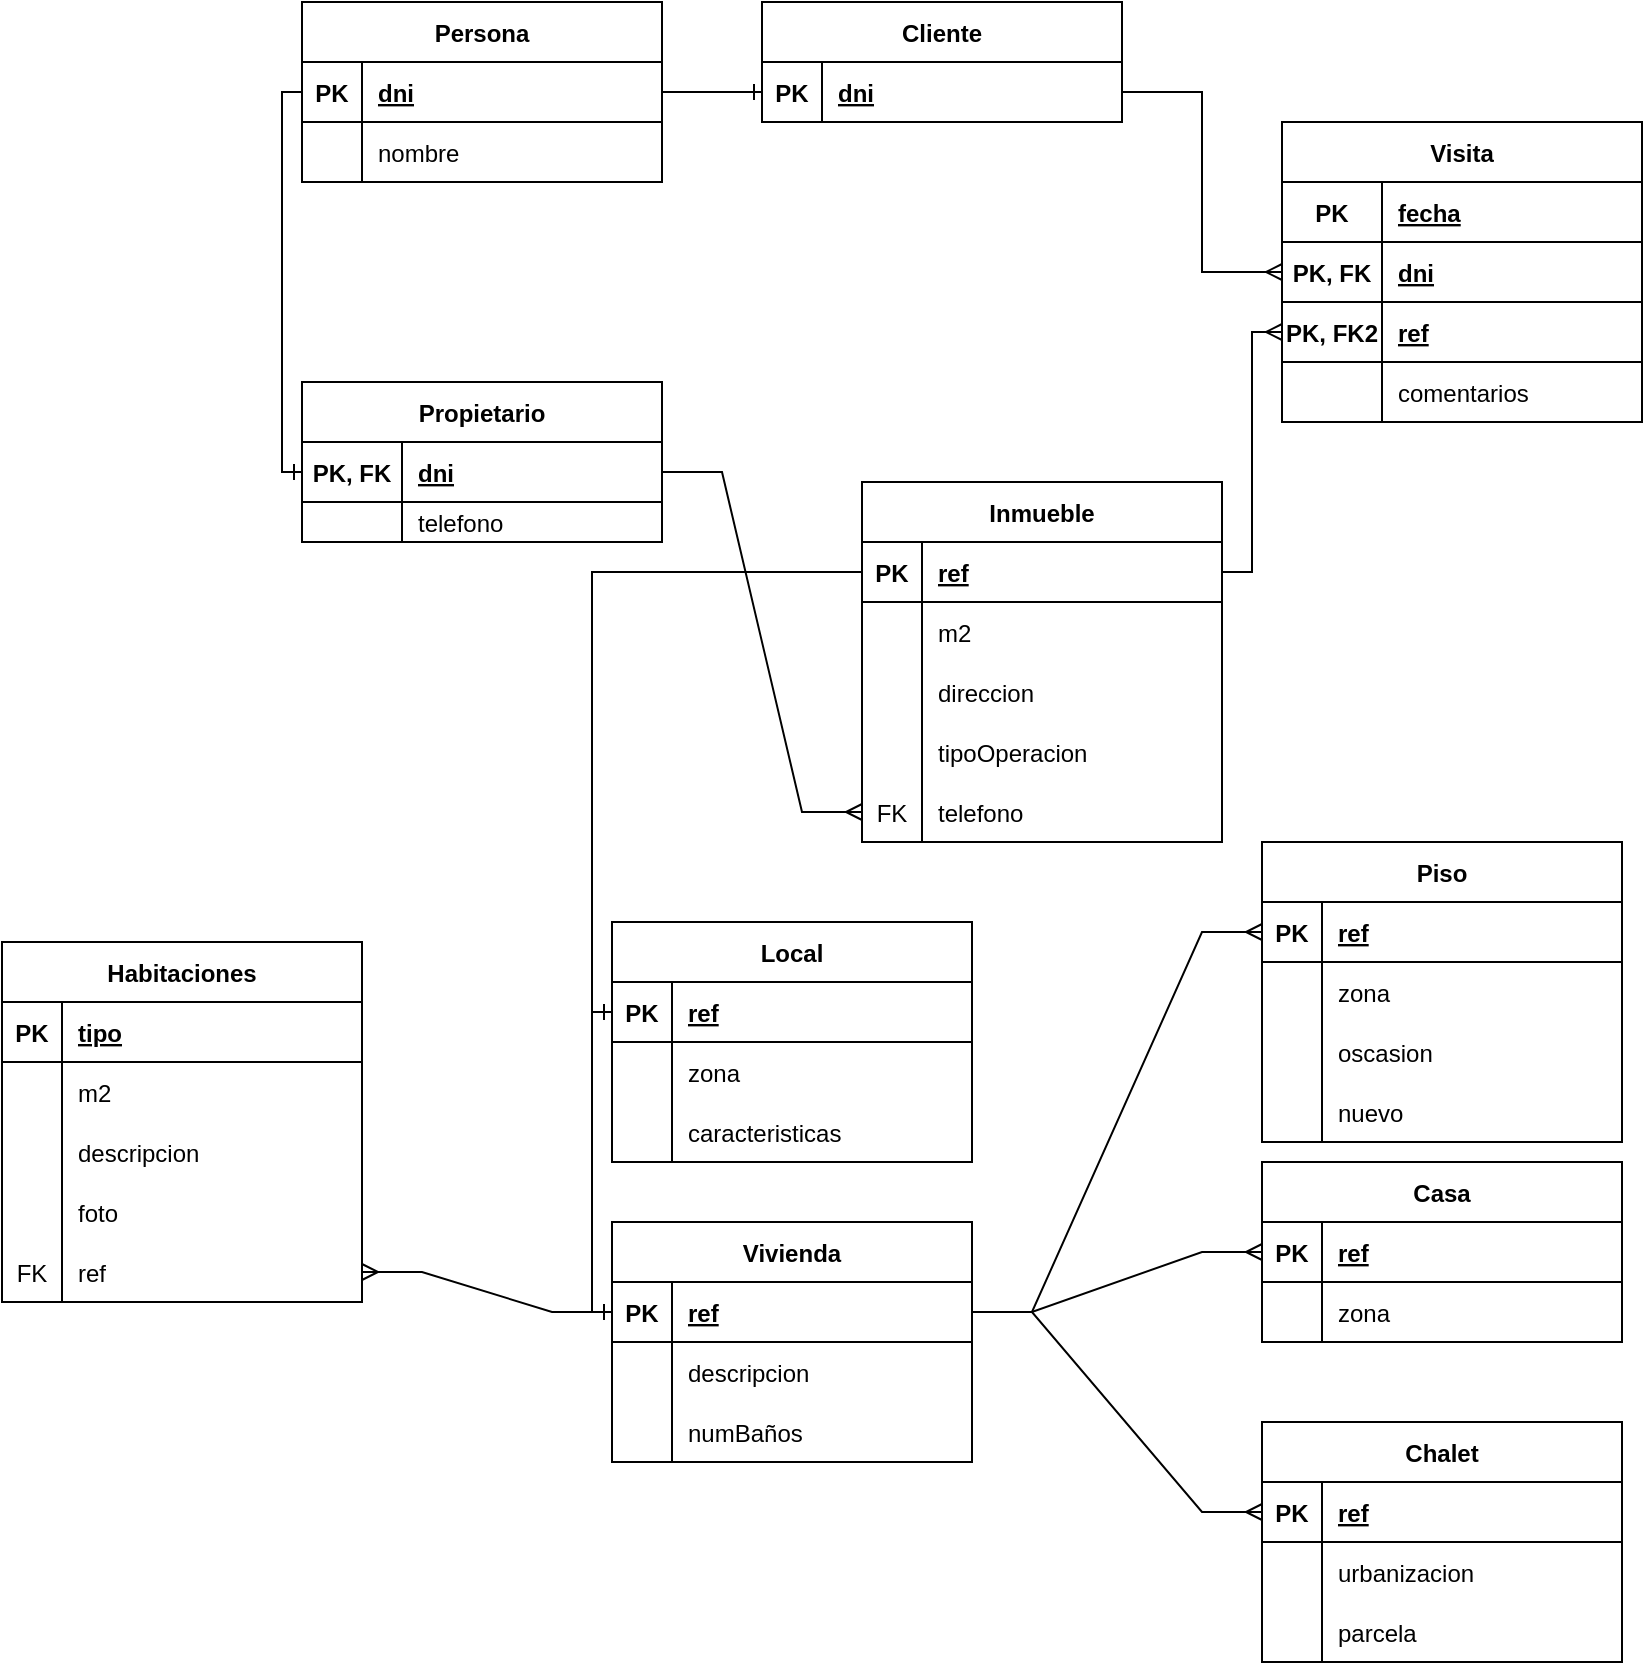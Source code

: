 <mxfile version="20.8.16" type="device"><diagram id="R2lEEEUBdFMjLlhIrx00" name="Page-1"><mxGraphModel dx="1931" dy="648" grid="1" gridSize="10" guides="1" tooltips="1" connect="1" arrows="1" fold="1" page="1" pageScale="1" pageWidth="850" pageHeight="1100" math="0" shadow="0" extFonts="Permanent Marker^https://fonts.googleapis.com/css?family=Permanent+Marker"><root><mxCell id="0"/><mxCell id="1" parent="0"/><mxCell id="ozQKEnkkZ-LTQ58s1Snx-1" value="Persona" style="shape=table;startSize=30;container=1;collapsible=1;childLayout=tableLayout;fixedRows=1;rowLines=0;fontStyle=1;align=center;resizeLast=1;" vertex="1" parent="1"><mxGeometry x="90" y="140" width="180" height="90" as="geometry"/></mxCell><mxCell id="ozQKEnkkZ-LTQ58s1Snx-2" value="" style="shape=tableRow;horizontal=0;startSize=0;swimlaneHead=0;swimlaneBody=0;fillColor=none;collapsible=0;dropTarget=0;points=[[0,0.5],[1,0.5]];portConstraint=eastwest;top=0;left=0;right=0;bottom=1;" vertex="1" parent="ozQKEnkkZ-LTQ58s1Snx-1"><mxGeometry y="30" width="180" height="30" as="geometry"/></mxCell><mxCell id="ozQKEnkkZ-LTQ58s1Snx-3" value="PK" style="shape=partialRectangle;connectable=0;fillColor=none;top=0;left=0;bottom=0;right=0;fontStyle=1;overflow=hidden;" vertex="1" parent="ozQKEnkkZ-LTQ58s1Snx-2"><mxGeometry width="30" height="30" as="geometry"><mxRectangle width="30" height="30" as="alternateBounds"/></mxGeometry></mxCell><mxCell id="ozQKEnkkZ-LTQ58s1Snx-4" value="dni" style="shape=partialRectangle;connectable=0;fillColor=none;top=0;left=0;bottom=0;right=0;align=left;spacingLeft=6;fontStyle=5;overflow=hidden;" vertex="1" parent="ozQKEnkkZ-LTQ58s1Snx-2"><mxGeometry x="30" width="150" height="30" as="geometry"><mxRectangle width="150" height="30" as="alternateBounds"/></mxGeometry></mxCell><mxCell id="ozQKEnkkZ-LTQ58s1Snx-5" value="" style="shape=tableRow;horizontal=0;startSize=0;swimlaneHead=0;swimlaneBody=0;fillColor=none;collapsible=0;dropTarget=0;points=[[0,0.5],[1,0.5]];portConstraint=eastwest;top=0;left=0;right=0;bottom=0;" vertex="1" parent="ozQKEnkkZ-LTQ58s1Snx-1"><mxGeometry y="60" width="180" height="30" as="geometry"/></mxCell><mxCell id="ozQKEnkkZ-LTQ58s1Snx-6" value="" style="shape=partialRectangle;connectable=0;fillColor=none;top=0;left=0;bottom=0;right=0;editable=1;overflow=hidden;" vertex="1" parent="ozQKEnkkZ-LTQ58s1Snx-5"><mxGeometry width="30" height="30" as="geometry"><mxRectangle width="30" height="30" as="alternateBounds"/></mxGeometry></mxCell><mxCell id="ozQKEnkkZ-LTQ58s1Snx-7" value="nombre" style="shape=partialRectangle;connectable=0;fillColor=none;top=0;left=0;bottom=0;right=0;align=left;spacingLeft=6;overflow=hidden;" vertex="1" parent="ozQKEnkkZ-LTQ58s1Snx-5"><mxGeometry x="30" width="150" height="30" as="geometry"><mxRectangle width="150" height="30" as="alternateBounds"/></mxGeometry></mxCell><mxCell id="ozQKEnkkZ-LTQ58s1Snx-14" value="Propietario" style="shape=table;startSize=30;container=1;collapsible=1;childLayout=tableLayout;fixedRows=1;rowLines=0;fontStyle=1;align=center;resizeLast=1;" vertex="1" parent="1"><mxGeometry x="90" y="330" width="180" height="80" as="geometry"/></mxCell><mxCell id="ozQKEnkkZ-LTQ58s1Snx-15" value="" style="shape=tableRow;horizontal=0;startSize=0;swimlaneHead=0;swimlaneBody=0;fillColor=none;collapsible=0;dropTarget=0;points=[[0,0.5],[1,0.5]];portConstraint=eastwest;top=0;left=0;right=0;bottom=1;" vertex="1" parent="ozQKEnkkZ-LTQ58s1Snx-14"><mxGeometry y="30" width="180" height="30" as="geometry"/></mxCell><mxCell id="ozQKEnkkZ-LTQ58s1Snx-16" value="PK, FK" style="shape=partialRectangle;connectable=0;fillColor=none;top=0;left=0;bottom=0;right=0;fontStyle=1;overflow=hidden;" vertex="1" parent="ozQKEnkkZ-LTQ58s1Snx-15"><mxGeometry width="50" height="30" as="geometry"><mxRectangle width="50" height="30" as="alternateBounds"/></mxGeometry></mxCell><mxCell id="ozQKEnkkZ-LTQ58s1Snx-17" value="dni" style="shape=partialRectangle;connectable=0;fillColor=none;top=0;left=0;bottom=0;right=0;align=left;spacingLeft=6;fontStyle=5;overflow=hidden;" vertex="1" parent="ozQKEnkkZ-LTQ58s1Snx-15"><mxGeometry x="50" width="130" height="30" as="geometry"><mxRectangle width="130" height="30" as="alternateBounds"/></mxGeometry></mxCell><mxCell id="ozQKEnkkZ-LTQ58s1Snx-18" value="" style="shape=tableRow;horizontal=0;startSize=0;swimlaneHead=0;swimlaneBody=0;fillColor=none;collapsible=0;dropTarget=0;points=[[0,0.5],[1,0.5]];portConstraint=eastwest;top=0;left=0;right=0;bottom=0;" vertex="1" parent="ozQKEnkkZ-LTQ58s1Snx-14"><mxGeometry y="60" width="180" height="20" as="geometry"/></mxCell><mxCell id="ozQKEnkkZ-LTQ58s1Snx-19" value="" style="shape=partialRectangle;connectable=0;fillColor=none;top=0;left=0;bottom=0;right=0;editable=1;overflow=hidden;" vertex="1" parent="ozQKEnkkZ-LTQ58s1Snx-18"><mxGeometry width="50" height="20" as="geometry"><mxRectangle width="50" height="20" as="alternateBounds"/></mxGeometry></mxCell><mxCell id="ozQKEnkkZ-LTQ58s1Snx-20" value="telefono" style="shape=partialRectangle;connectable=0;fillColor=none;top=0;left=0;bottom=0;right=0;align=left;spacingLeft=6;overflow=hidden;" vertex="1" parent="ozQKEnkkZ-LTQ58s1Snx-18"><mxGeometry x="50" width="130" height="20" as="geometry"><mxRectangle width="130" height="20" as="alternateBounds"/></mxGeometry></mxCell><mxCell id="ozQKEnkkZ-LTQ58s1Snx-27" value="" style="edgeStyle=orthogonalEdgeStyle;fontSize=12;html=1;endArrow=ERone;endFill=1;rounded=0;exitX=0;exitY=0.5;exitDx=0;exitDy=0;entryX=0;entryY=0.5;entryDx=0;entryDy=0;" edge="1" parent="1" source="ozQKEnkkZ-LTQ58s1Snx-2" target="ozQKEnkkZ-LTQ58s1Snx-15"><mxGeometry width="100" height="100" relative="1" as="geometry"><mxPoint x="410" y="370" as="sourcePoint"/><mxPoint x="510" y="270" as="targetPoint"/></mxGeometry></mxCell><mxCell id="ozQKEnkkZ-LTQ58s1Snx-28" value="Cliente" style="shape=table;startSize=30;container=1;collapsible=1;childLayout=tableLayout;fixedRows=1;rowLines=0;fontStyle=1;align=center;resizeLast=1;" vertex="1" parent="1"><mxGeometry x="320" y="140" width="180" height="60" as="geometry"/></mxCell><mxCell id="ozQKEnkkZ-LTQ58s1Snx-29" value="" style="shape=tableRow;horizontal=0;startSize=0;swimlaneHead=0;swimlaneBody=0;fillColor=none;collapsible=0;dropTarget=0;points=[[0,0.5],[1,0.5]];portConstraint=eastwest;top=0;left=0;right=0;bottom=1;" vertex="1" parent="ozQKEnkkZ-LTQ58s1Snx-28"><mxGeometry y="30" width="180" height="30" as="geometry"/></mxCell><mxCell id="ozQKEnkkZ-LTQ58s1Snx-30" value="PK" style="shape=partialRectangle;connectable=0;fillColor=none;top=0;left=0;bottom=0;right=0;fontStyle=1;overflow=hidden;" vertex="1" parent="ozQKEnkkZ-LTQ58s1Snx-29"><mxGeometry width="30" height="30" as="geometry"><mxRectangle width="30" height="30" as="alternateBounds"/></mxGeometry></mxCell><mxCell id="ozQKEnkkZ-LTQ58s1Snx-31" value="dni" style="shape=partialRectangle;connectable=0;fillColor=none;top=0;left=0;bottom=0;right=0;align=left;spacingLeft=6;fontStyle=5;overflow=hidden;" vertex="1" parent="ozQKEnkkZ-LTQ58s1Snx-29"><mxGeometry x="30" width="150" height="30" as="geometry"><mxRectangle width="150" height="30" as="alternateBounds"/></mxGeometry></mxCell><mxCell id="ozQKEnkkZ-LTQ58s1Snx-41" value="" style="edgeStyle=entityRelationEdgeStyle;fontSize=12;html=1;endArrow=ERone;endFill=1;rounded=0;exitX=1;exitY=0.5;exitDx=0;exitDy=0;entryX=0;entryY=0.5;entryDx=0;entryDy=0;" edge="1" parent="1" source="ozQKEnkkZ-LTQ58s1Snx-2" target="ozQKEnkkZ-LTQ58s1Snx-29"><mxGeometry width="100" height="100" relative="1" as="geometry"><mxPoint x="410" y="370" as="sourcePoint"/><mxPoint x="510" y="270" as="targetPoint"/></mxGeometry></mxCell><mxCell id="ozQKEnkkZ-LTQ58s1Snx-42" value="Visita" style="shape=table;startSize=30;container=1;collapsible=1;childLayout=tableLayout;fixedRows=1;rowLines=0;fontStyle=1;align=center;resizeLast=1;" vertex="1" parent="1"><mxGeometry x="580" y="200" width="180" height="150" as="geometry"/></mxCell><mxCell id="ozQKEnkkZ-LTQ58s1Snx-43" value="" style="shape=tableRow;horizontal=0;startSize=0;swimlaneHead=0;swimlaneBody=0;fillColor=none;collapsible=0;dropTarget=0;points=[[0,0.5],[1,0.5]];portConstraint=eastwest;top=0;left=0;right=0;bottom=1;" vertex="1" parent="ozQKEnkkZ-LTQ58s1Snx-42"><mxGeometry y="30" width="180" height="30" as="geometry"/></mxCell><mxCell id="ozQKEnkkZ-LTQ58s1Snx-44" value="PK" style="shape=partialRectangle;connectable=0;fillColor=none;top=0;left=0;bottom=0;right=0;fontStyle=1;overflow=hidden;" vertex="1" parent="ozQKEnkkZ-LTQ58s1Snx-43"><mxGeometry width="50" height="30" as="geometry"><mxRectangle width="50" height="30" as="alternateBounds"/></mxGeometry></mxCell><mxCell id="ozQKEnkkZ-LTQ58s1Snx-45" value="fecha" style="shape=partialRectangle;connectable=0;fillColor=none;top=0;left=0;bottom=0;right=0;align=left;spacingLeft=6;fontStyle=5;overflow=hidden;" vertex="1" parent="ozQKEnkkZ-LTQ58s1Snx-43"><mxGeometry x="50" width="130" height="30" as="geometry"><mxRectangle width="130" height="30" as="alternateBounds"/></mxGeometry></mxCell><mxCell id="ozQKEnkkZ-LTQ58s1Snx-74" value="" style="shape=tableRow;horizontal=0;startSize=0;swimlaneHead=0;swimlaneBody=0;fillColor=none;collapsible=0;dropTarget=0;points=[[0,0.5],[1,0.5]];portConstraint=eastwest;top=0;left=0;right=0;bottom=1;" vertex="1" parent="ozQKEnkkZ-LTQ58s1Snx-42"><mxGeometry y="60" width="180" height="30" as="geometry"/></mxCell><mxCell id="ozQKEnkkZ-LTQ58s1Snx-75" value="PK, FK" style="shape=partialRectangle;connectable=0;fillColor=none;top=0;left=0;bottom=0;right=0;fontStyle=1;overflow=hidden;" vertex="1" parent="ozQKEnkkZ-LTQ58s1Snx-74"><mxGeometry width="50" height="30" as="geometry"><mxRectangle width="50" height="30" as="alternateBounds"/></mxGeometry></mxCell><mxCell id="ozQKEnkkZ-LTQ58s1Snx-76" value="dni" style="shape=partialRectangle;connectable=0;fillColor=none;top=0;left=0;bottom=0;right=0;align=left;spacingLeft=6;fontStyle=5;overflow=hidden;" vertex="1" parent="ozQKEnkkZ-LTQ58s1Snx-74"><mxGeometry x="50" width="130" height="30" as="geometry"><mxRectangle width="130" height="30" as="alternateBounds"/></mxGeometry></mxCell><mxCell id="ozQKEnkkZ-LTQ58s1Snx-78" value="" style="shape=tableRow;horizontal=0;startSize=0;swimlaneHead=0;swimlaneBody=0;fillColor=none;collapsible=0;dropTarget=0;points=[[0,0.5],[1,0.5]];portConstraint=eastwest;top=0;left=0;right=0;bottom=1;" vertex="1" parent="ozQKEnkkZ-LTQ58s1Snx-42"><mxGeometry y="90" width="180" height="30" as="geometry"/></mxCell><mxCell id="ozQKEnkkZ-LTQ58s1Snx-79" value="PK, FK2" style="shape=partialRectangle;connectable=0;fillColor=none;top=0;left=0;bottom=0;right=0;fontStyle=1;overflow=hidden;" vertex="1" parent="ozQKEnkkZ-LTQ58s1Snx-78"><mxGeometry width="50" height="30" as="geometry"><mxRectangle width="50" height="30" as="alternateBounds"/></mxGeometry></mxCell><mxCell id="ozQKEnkkZ-LTQ58s1Snx-80" value="ref" style="shape=partialRectangle;connectable=0;fillColor=none;top=0;left=0;bottom=0;right=0;align=left;spacingLeft=6;fontStyle=5;overflow=hidden;" vertex="1" parent="ozQKEnkkZ-LTQ58s1Snx-78"><mxGeometry x="50" width="130" height="30" as="geometry"><mxRectangle width="130" height="30" as="alternateBounds"/></mxGeometry></mxCell><mxCell id="ozQKEnkkZ-LTQ58s1Snx-46" value="" style="shape=tableRow;horizontal=0;startSize=0;swimlaneHead=0;swimlaneBody=0;fillColor=none;collapsible=0;dropTarget=0;points=[[0,0.5],[1,0.5]];portConstraint=eastwest;top=0;left=0;right=0;bottom=0;" vertex="1" parent="ozQKEnkkZ-LTQ58s1Snx-42"><mxGeometry y="120" width="180" height="30" as="geometry"/></mxCell><mxCell id="ozQKEnkkZ-LTQ58s1Snx-47" value="" style="shape=partialRectangle;connectable=0;fillColor=none;top=0;left=0;bottom=0;right=0;editable=1;overflow=hidden;" vertex="1" parent="ozQKEnkkZ-LTQ58s1Snx-46"><mxGeometry width="50" height="30" as="geometry"><mxRectangle width="50" height="30" as="alternateBounds"/></mxGeometry></mxCell><mxCell id="ozQKEnkkZ-LTQ58s1Snx-48" value="comentarios" style="shape=partialRectangle;connectable=0;fillColor=none;top=0;left=0;bottom=0;right=0;align=left;spacingLeft=6;overflow=hidden;" vertex="1" parent="ozQKEnkkZ-LTQ58s1Snx-46"><mxGeometry x="50" width="130" height="30" as="geometry"><mxRectangle width="130" height="30" as="alternateBounds"/></mxGeometry></mxCell><mxCell id="ozQKEnkkZ-LTQ58s1Snx-55" value="" style="edgeStyle=orthogonalEdgeStyle;fontSize=12;html=1;endArrow=ERmany;rounded=0;exitX=1;exitY=0.5;exitDx=0;exitDy=0;entryX=0;entryY=0.5;entryDx=0;entryDy=0;" edge="1" parent="1" source="ozQKEnkkZ-LTQ58s1Snx-29" target="ozQKEnkkZ-LTQ58s1Snx-74"><mxGeometry width="100" height="100" relative="1" as="geometry"><mxPoint x="410" y="370" as="sourcePoint"/><mxPoint x="510" y="270" as="targetPoint"/></mxGeometry></mxCell><mxCell id="ozQKEnkkZ-LTQ58s1Snx-56" value="Inmueble" style="shape=table;startSize=30;container=1;collapsible=1;childLayout=tableLayout;fixedRows=1;rowLines=0;fontStyle=1;align=center;resizeLast=1;" vertex="1" parent="1"><mxGeometry x="370" y="380" width="180" height="180" as="geometry"/></mxCell><mxCell id="ozQKEnkkZ-LTQ58s1Snx-57" value="" style="shape=tableRow;horizontal=0;startSize=0;swimlaneHead=0;swimlaneBody=0;fillColor=none;collapsible=0;dropTarget=0;points=[[0,0.5],[1,0.5]];portConstraint=eastwest;top=0;left=0;right=0;bottom=1;" vertex="1" parent="ozQKEnkkZ-LTQ58s1Snx-56"><mxGeometry y="30" width="180" height="30" as="geometry"/></mxCell><mxCell id="ozQKEnkkZ-LTQ58s1Snx-58" value="PK" style="shape=partialRectangle;connectable=0;fillColor=none;top=0;left=0;bottom=0;right=0;fontStyle=1;overflow=hidden;" vertex="1" parent="ozQKEnkkZ-LTQ58s1Snx-57"><mxGeometry width="30" height="30" as="geometry"><mxRectangle width="30" height="30" as="alternateBounds"/></mxGeometry></mxCell><mxCell id="ozQKEnkkZ-LTQ58s1Snx-59" value="ref" style="shape=partialRectangle;connectable=0;fillColor=none;top=0;left=0;bottom=0;right=0;align=left;spacingLeft=6;fontStyle=5;overflow=hidden;" vertex="1" parent="ozQKEnkkZ-LTQ58s1Snx-57"><mxGeometry x="30" width="150" height="30" as="geometry"><mxRectangle width="150" height="30" as="alternateBounds"/></mxGeometry></mxCell><mxCell id="ozQKEnkkZ-LTQ58s1Snx-60" value="" style="shape=tableRow;horizontal=0;startSize=0;swimlaneHead=0;swimlaneBody=0;fillColor=none;collapsible=0;dropTarget=0;points=[[0,0.5],[1,0.5]];portConstraint=eastwest;top=0;left=0;right=0;bottom=0;" vertex="1" parent="ozQKEnkkZ-LTQ58s1Snx-56"><mxGeometry y="60" width="180" height="30" as="geometry"/></mxCell><mxCell id="ozQKEnkkZ-LTQ58s1Snx-61" value="" style="shape=partialRectangle;connectable=0;fillColor=none;top=0;left=0;bottom=0;right=0;editable=1;overflow=hidden;" vertex="1" parent="ozQKEnkkZ-LTQ58s1Snx-60"><mxGeometry width="30" height="30" as="geometry"><mxRectangle width="30" height="30" as="alternateBounds"/></mxGeometry></mxCell><mxCell id="ozQKEnkkZ-LTQ58s1Snx-62" value="m2" style="shape=partialRectangle;connectable=0;fillColor=none;top=0;left=0;bottom=0;right=0;align=left;spacingLeft=6;overflow=hidden;" vertex="1" parent="ozQKEnkkZ-LTQ58s1Snx-60"><mxGeometry x="30" width="150" height="30" as="geometry"><mxRectangle width="150" height="30" as="alternateBounds"/></mxGeometry></mxCell><mxCell id="ozQKEnkkZ-LTQ58s1Snx-63" value="" style="shape=tableRow;horizontal=0;startSize=0;swimlaneHead=0;swimlaneBody=0;fillColor=none;collapsible=0;dropTarget=0;points=[[0,0.5],[1,0.5]];portConstraint=eastwest;top=0;left=0;right=0;bottom=0;" vertex="1" parent="ozQKEnkkZ-LTQ58s1Snx-56"><mxGeometry y="90" width="180" height="30" as="geometry"/></mxCell><mxCell id="ozQKEnkkZ-LTQ58s1Snx-64" value="" style="shape=partialRectangle;connectable=0;fillColor=none;top=0;left=0;bottom=0;right=0;editable=1;overflow=hidden;" vertex="1" parent="ozQKEnkkZ-LTQ58s1Snx-63"><mxGeometry width="30" height="30" as="geometry"><mxRectangle width="30" height="30" as="alternateBounds"/></mxGeometry></mxCell><mxCell id="ozQKEnkkZ-LTQ58s1Snx-65" value="direccion" style="shape=partialRectangle;connectable=0;fillColor=none;top=0;left=0;bottom=0;right=0;align=left;spacingLeft=6;overflow=hidden;" vertex="1" parent="ozQKEnkkZ-LTQ58s1Snx-63"><mxGeometry x="30" width="150" height="30" as="geometry"><mxRectangle width="150" height="30" as="alternateBounds"/></mxGeometry></mxCell><mxCell id="ozQKEnkkZ-LTQ58s1Snx-66" value="" style="shape=tableRow;horizontal=0;startSize=0;swimlaneHead=0;swimlaneBody=0;fillColor=none;collapsible=0;dropTarget=0;points=[[0,0.5],[1,0.5]];portConstraint=eastwest;top=0;left=0;right=0;bottom=0;" vertex="1" parent="ozQKEnkkZ-LTQ58s1Snx-56"><mxGeometry y="120" width="180" height="30" as="geometry"/></mxCell><mxCell id="ozQKEnkkZ-LTQ58s1Snx-67" value="" style="shape=partialRectangle;connectable=0;fillColor=none;top=0;left=0;bottom=0;right=0;editable=1;overflow=hidden;" vertex="1" parent="ozQKEnkkZ-LTQ58s1Snx-66"><mxGeometry width="30" height="30" as="geometry"><mxRectangle width="30" height="30" as="alternateBounds"/></mxGeometry></mxCell><mxCell id="ozQKEnkkZ-LTQ58s1Snx-68" value="tipoOperacion" style="shape=partialRectangle;connectable=0;fillColor=none;top=0;left=0;bottom=0;right=0;align=left;spacingLeft=6;overflow=hidden;" vertex="1" parent="ozQKEnkkZ-LTQ58s1Snx-66"><mxGeometry x="30" width="150" height="30" as="geometry"><mxRectangle width="150" height="30" as="alternateBounds"/></mxGeometry></mxCell><mxCell id="ozQKEnkkZ-LTQ58s1Snx-69" value="" style="shape=tableRow;horizontal=0;startSize=0;swimlaneHead=0;swimlaneBody=0;fillColor=none;collapsible=0;dropTarget=0;points=[[0,0.5],[1,0.5]];portConstraint=eastwest;top=0;left=0;right=0;bottom=0;" vertex="1" parent="ozQKEnkkZ-LTQ58s1Snx-56"><mxGeometry y="150" width="180" height="30" as="geometry"/></mxCell><mxCell id="ozQKEnkkZ-LTQ58s1Snx-70" value="FK" style="shape=partialRectangle;connectable=0;fillColor=none;top=0;left=0;bottom=0;right=0;editable=1;overflow=hidden;" vertex="1" parent="ozQKEnkkZ-LTQ58s1Snx-69"><mxGeometry width="30" height="30" as="geometry"><mxRectangle width="30" height="30" as="alternateBounds"/></mxGeometry></mxCell><mxCell id="ozQKEnkkZ-LTQ58s1Snx-71" value="telefono" style="shape=partialRectangle;connectable=0;fillColor=none;top=0;left=0;bottom=0;right=0;align=left;spacingLeft=6;overflow=hidden;" vertex="1" parent="ozQKEnkkZ-LTQ58s1Snx-69"><mxGeometry x="30" width="150" height="30" as="geometry"><mxRectangle width="150" height="30" as="alternateBounds"/></mxGeometry></mxCell><mxCell id="ozQKEnkkZ-LTQ58s1Snx-72" value="" style="edgeStyle=entityRelationEdgeStyle;fontSize=12;html=1;endArrow=ERmany;rounded=0;exitX=1;exitY=0.5;exitDx=0;exitDy=0;entryX=0;entryY=0.5;entryDx=0;entryDy=0;" edge="1" parent="1" source="ozQKEnkkZ-LTQ58s1Snx-15" target="ozQKEnkkZ-LTQ58s1Snx-69"><mxGeometry width="100" height="100" relative="1" as="geometry"><mxPoint x="410" y="370" as="sourcePoint"/><mxPoint x="510" y="270" as="targetPoint"/></mxGeometry></mxCell><mxCell id="ozQKEnkkZ-LTQ58s1Snx-81" value="" style="edgeStyle=orthogonalEdgeStyle;fontSize=12;html=1;endArrow=ERmany;rounded=0;exitX=1;exitY=0.5;exitDx=0;exitDy=0;entryX=0;entryY=0.5;entryDx=0;entryDy=0;" edge="1" parent="1" source="ozQKEnkkZ-LTQ58s1Snx-57" target="ozQKEnkkZ-LTQ58s1Snx-78"><mxGeometry width="100" height="100" relative="1" as="geometry"><mxPoint x="410" y="370" as="sourcePoint"/><mxPoint x="510" y="270" as="targetPoint"/></mxGeometry></mxCell><mxCell id="ozQKEnkkZ-LTQ58s1Snx-82" value="Vivienda" style="shape=table;startSize=30;container=1;collapsible=1;childLayout=tableLayout;fixedRows=1;rowLines=0;fontStyle=1;align=center;resizeLast=1;" vertex="1" parent="1"><mxGeometry x="245" y="750" width="180" height="120" as="geometry"/></mxCell><mxCell id="ozQKEnkkZ-LTQ58s1Snx-83" value="" style="shape=tableRow;horizontal=0;startSize=0;swimlaneHead=0;swimlaneBody=0;fillColor=none;collapsible=0;dropTarget=0;points=[[0,0.5],[1,0.5]];portConstraint=eastwest;top=0;left=0;right=0;bottom=1;" vertex="1" parent="ozQKEnkkZ-LTQ58s1Snx-82"><mxGeometry y="30" width="180" height="30" as="geometry"/></mxCell><mxCell id="ozQKEnkkZ-LTQ58s1Snx-84" value="PK" style="shape=partialRectangle;connectable=0;fillColor=none;top=0;left=0;bottom=0;right=0;fontStyle=1;overflow=hidden;" vertex="1" parent="ozQKEnkkZ-LTQ58s1Snx-83"><mxGeometry width="30" height="30" as="geometry"><mxRectangle width="30" height="30" as="alternateBounds"/></mxGeometry></mxCell><mxCell id="ozQKEnkkZ-LTQ58s1Snx-85" value="ref" style="shape=partialRectangle;connectable=0;fillColor=none;top=0;left=0;bottom=0;right=0;align=left;spacingLeft=6;fontStyle=5;overflow=hidden;" vertex="1" parent="ozQKEnkkZ-LTQ58s1Snx-83"><mxGeometry x="30" width="150" height="30" as="geometry"><mxRectangle width="150" height="30" as="alternateBounds"/></mxGeometry></mxCell><mxCell id="ozQKEnkkZ-LTQ58s1Snx-86" value="" style="shape=tableRow;horizontal=0;startSize=0;swimlaneHead=0;swimlaneBody=0;fillColor=none;collapsible=0;dropTarget=0;points=[[0,0.5],[1,0.5]];portConstraint=eastwest;top=0;left=0;right=0;bottom=0;" vertex="1" parent="ozQKEnkkZ-LTQ58s1Snx-82"><mxGeometry y="60" width="180" height="30" as="geometry"/></mxCell><mxCell id="ozQKEnkkZ-LTQ58s1Snx-87" value="" style="shape=partialRectangle;connectable=0;fillColor=none;top=0;left=0;bottom=0;right=0;editable=1;overflow=hidden;" vertex="1" parent="ozQKEnkkZ-LTQ58s1Snx-86"><mxGeometry width="30" height="30" as="geometry"><mxRectangle width="30" height="30" as="alternateBounds"/></mxGeometry></mxCell><mxCell id="ozQKEnkkZ-LTQ58s1Snx-88" value="descripcion" style="shape=partialRectangle;connectable=0;fillColor=none;top=0;left=0;bottom=0;right=0;align=left;spacingLeft=6;overflow=hidden;" vertex="1" parent="ozQKEnkkZ-LTQ58s1Snx-86"><mxGeometry x="30" width="150" height="30" as="geometry"><mxRectangle width="150" height="30" as="alternateBounds"/></mxGeometry></mxCell><mxCell id="ozQKEnkkZ-LTQ58s1Snx-89" value="" style="shape=tableRow;horizontal=0;startSize=0;swimlaneHead=0;swimlaneBody=0;fillColor=none;collapsible=0;dropTarget=0;points=[[0,0.5],[1,0.5]];portConstraint=eastwest;top=0;left=0;right=0;bottom=0;" vertex="1" parent="ozQKEnkkZ-LTQ58s1Snx-82"><mxGeometry y="90" width="180" height="30" as="geometry"/></mxCell><mxCell id="ozQKEnkkZ-LTQ58s1Snx-90" value="" style="shape=partialRectangle;connectable=0;fillColor=none;top=0;left=0;bottom=0;right=0;editable=1;overflow=hidden;" vertex="1" parent="ozQKEnkkZ-LTQ58s1Snx-89"><mxGeometry width="30" height="30" as="geometry"><mxRectangle width="30" height="30" as="alternateBounds"/></mxGeometry></mxCell><mxCell id="ozQKEnkkZ-LTQ58s1Snx-91" value="numBaños" style="shape=partialRectangle;connectable=0;fillColor=none;top=0;left=0;bottom=0;right=0;align=left;spacingLeft=6;overflow=hidden;" vertex="1" parent="ozQKEnkkZ-LTQ58s1Snx-89"><mxGeometry x="30" width="150" height="30" as="geometry"><mxRectangle width="150" height="30" as="alternateBounds"/></mxGeometry></mxCell><mxCell id="ozQKEnkkZ-LTQ58s1Snx-95" value="Local" style="shape=table;startSize=30;container=1;collapsible=1;childLayout=tableLayout;fixedRows=1;rowLines=0;fontStyle=1;align=center;resizeLast=1;" vertex="1" parent="1"><mxGeometry x="245" y="600" width="180" height="120" as="geometry"/></mxCell><mxCell id="ozQKEnkkZ-LTQ58s1Snx-96" value="" style="shape=tableRow;horizontal=0;startSize=0;swimlaneHead=0;swimlaneBody=0;fillColor=none;collapsible=0;dropTarget=0;points=[[0,0.5],[1,0.5]];portConstraint=eastwest;top=0;left=0;right=0;bottom=1;" vertex="1" parent="ozQKEnkkZ-LTQ58s1Snx-95"><mxGeometry y="30" width="180" height="30" as="geometry"/></mxCell><mxCell id="ozQKEnkkZ-LTQ58s1Snx-97" value="PK" style="shape=partialRectangle;connectable=0;fillColor=none;top=0;left=0;bottom=0;right=0;fontStyle=1;overflow=hidden;" vertex="1" parent="ozQKEnkkZ-LTQ58s1Snx-96"><mxGeometry width="30" height="30" as="geometry"><mxRectangle width="30" height="30" as="alternateBounds"/></mxGeometry></mxCell><mxCell id="ozQKEnkkZ-LTQ58s1Snx-98" value="ref" style="shape=partialRectangle;connectable=0;fillColor=none;top=0;left=0;bottom=0;right=0;align=left;spacingLeft=6;fontStyle=5;overflow=hidden;" vertex="1" parent="ozQKEnkkZ-LTQ58s1Snx-96"><mxGeometry x="30" width="150" height="30" as="geometry"><mxRectangle width="150" height="30" as="alternateBounds"/></mxGeometry></mxCell><mxCell id="ozQKEnkkZ-LTQ58s1Snx-99" value="" style="shape=tableRow;horizontal=0;startSize=0;swimlaneHead=0;swimlaneBody=0;fillColor=none;collapsible=0;dropTarget=0;points=[[0,0.5],[1,0.5]];portConstraint=eastwest;top=0;left=0;right=0;bottom=0;" vertex="1" parent="ozQKEnkkZ-LTQ58s1Snx-95"><mxGeometry y="60" width="180" height="30" as="geometry"/></mxCell><mxCell id="ozQKEnkkZ-LTQ58s1Snx-100" value="" style="shape=partialRectangle;connectable=0;fillColor=none;top=0;left=0;bottom=0;right=0;editable=1;overflow=hidden;" vertex="1" parent="ozQKEnkkZ-LTQ58s1Snx-99"><mxGeometry width="30" height="30" as="geometry"><mxRectangle width="30" height="30" as="alternateBounds"/></mxGeometry></mxCell><mxCell id="ozQKEnkkZ-LTQ58s1Snx-101" value="zona" style="shape=partialRectangle;connectable=0;fillColor=none;top=0;left=0;bottom=0;right=0;align=left;spacingLeft=6;overflow=hidden;" vertex="1" parent="ozQKEnkkZ-LTQ58s1Snx-99"><mxGeometry x="30" width="150" height="30" as="geometry"><mxRectangle width="150" height="30" as="alternateBounds"/></mxGeometry></mxCell><mxCell id="ozQKEnkkZ-LTQ58s1Snx-102" value="" style="shape=tableRow;horizontal=0;startSize=0;swimlaneHead=0;swimlaneBody=0;fillColor=none;collapsible=0;dropTarget=0;points=[[0,0.5],[1,0.5]];portConstraint=eastwest;top=0;left=0;right=0;bottom=0;" vertex="1" parent="ozQKEnkkZ-LTQ58s1Snx-95"><mxGeometry y="90" width="180" height="30" as="geometry"/></mxCell><mxCell id="ozQKEnkkZ-LTQ58s1Snx-103" value="" style="shape=partialRectangle;connectable=0;fillColor=none;top=0;left=0;bottom=0;right=0;editable=1;overflow=hidden;" vertex="1" parent="ozQKEnkkZ-LTQ58s1Snx-102"><mxGeometry width="30" height="30" as="geometry"><mxRectangle width="30" height="30" as="alternateBounds"/></mxGeometry></mxCell><mxCell id="ozQKEnkkZ-LTQ58s1Snx-104" value="caracteristicas" style="shape=partialRectangle;connectable=0;fillColor=none;top=0;left=0;bottom=0;right=0;align=left;spacingLeft=6;overflow=hidden;" vertex="1" parent="ozQKEnkkZ-LTQ58s1Snx-102"><mxGeometry x="30" width="150" height="30" as="geometry"><mxRectangle width="150" height="30" as="alternateBounds"/></mxGeometry></mxCell><mxCell id="ozQKEnkkZ-LTQ58s1Snx-110" value="" style="edgeStyle=orthogonalEdgeStyle;fontSize=12;html=1;endArrow=ERone;endFill=1;rounded=0;exitX=0;exitY=0.5;exitDx=0;exitDy=0;entryX=0;entryY=0.5;entryDx=0;entryDy=0;" edge="1" parent="1" source="ozQKEnkkZ-LTQ58s1Snx-57" target="ozQKEnkkZ-LTQ58s1Snx-96"><mxGeometry width="100" height="100" relative="1" as="geometry"><mxPoint x="260" y="670" as="sourcePoint"/><mxPoint x="360" y="570" as="targetPoint"/></mxGeometry></mxCell><mxCell id="ozQKEnkkZ-LTQ58s1Snx-112" value="" style="edgeStyle=orthogonalEdgeStyle;fontSize=12;html=1;endArrow=ERone;endFill=1;rounded=0;exitX=0;exitY=0.5;exitDx=0;exitDy=0;entryX=0;entryY=0.5;entryDx=0;entryDy=0;" edge="1" parent="1" source="ozQKEnkkZ-LTQ58s1Snx-57" target="ozQKEnkkZ-LTQ58s1Snx-83"><mxGeometry width="100" height="100" relative="1" as="geometry"><mxPoint x="260" y="670" as="sourcePoint"/><mxPoint x="360" y="570" as="targetPoint"/></mxGeometry></mxCell><mxCell id="ozQKEnkkZ-LTQ58s1Snx-113" value="Habitaciones" style="shape=table;startSize=30;container=1;collapsible=1;childLayout=tableLayout;fixedRows=1;rowLines=0;fontStyle=1;align=center;resizeLast=1;" vertex="1" parent="1"><mxGeometry x="-60" y="610" width="180" height="180" as="geometry"/></mxCell><mxCell id="ozQKEnkkZ-LTQ58s1Snx-114" value="" style="shape=tableRow;horizontal=0;startSize=0;swimlaneHead=0;swimlaneBody=0;fillColor=none;collapsible=0;dropTarget=0;points=[[0,0.5],[1,0.5]];portConstraint=eastwest;top=0;left=0;right=0;bottom=1;" vertex="1" parent="ozQKEnkkZ-LTQ58s1Snx-113"><mxGeometry y="30" width="180" height="30" as="geometry"/></mxCell><mxCell id="ozQKEnkkZ-LTQ58s1Snx-115" value="PK" style="shape=partialRectangle;connectable=0;fillColor=none;top=0;left=0;bottom=0;right=0;fontStyle=1;overflow=hidden;" vertex="1" parent="ozQKEnkkZ-LTQ58s1Snx-114"><mxGeometry width="30" height="30" as="geometry"><mxRectangle width="30" height="30" as="alternateBounds"/></mxGeometry></mxCell><mxCell id="ozQKEnkkZ-LTQ58s1Snx-116" value="tipo" style="shape=partialRectangle;connectable=0;fillColor=none;top=0;left=0;bottom=0;right=0;align=left;spacingLeft=6;fontStyle=5;overflow=hidden;" vertex="1" parent="ozQKEnkkZ-LTQ58s1Snx-114"><mxGeometry x="30" width="150" height="30" as="geometry"><mxRectangle width="150" height="30" as="alternateBounds"/></mxGeometry></mxCell><mxCell id="ozQKEnkkZ-LTQ58s1Snx-117" value="" style="shape=tableRow;horizontal=0;startSize=0;swimlaneHead=0;swimlaneBody=0;fillColor=none;collapsible=0;dropTarget=0;points=[[0,0.5],[1,0.5]];portConstraint=eastwest;top=0;left=0;right=0;bottom=0;" vertex="1" parent="ozQKEnkkZ-LTQ58s1Snx-113"><mxGeometry y="60" width="180" height="30" as="geometry"/></mxCell><mxCell id="ozQKEnkkZ-LTQ58s1Snx-118" value="" style="shape=partialRectangle;connectable=0;fillColor=none;top=0;left=0;bottom=0;right=0;editable=1;overflow=hidden;" vertex="1" parent="ozQKEnkkZ-LTQ58s1Snx-117"><mxGeometry width="30" height="30" as="geometry"><mxRectangle width="30" height="30" as="alternateBounds"/></mxGeometry></mxCell><mxCell id="ozQKEnkkZ-LTQ58s1Snx-119" value="m2" style="shape=partialRectangle;connectable=0;fillColor=none;top=0;left=0;bottom=0;right=0;align=left;spacingLeft=6;overflow=hidden;" vertex="1" parent="ozQKEnkkZ-LTQ58s1Snx-117"><mxGeometry x="30" width="150" height="30" as="geometry"><mxRectangle width="150" height="30" as="alternateBounds"/></mxGeometry></mxCell><mxCell id="ozQKEnkkZ-LTQ58s1Snx-120" value="" style="shape=tableRow;horizontal=0;startSize=0;swimlaneHead=0;swimlaneBody=0;fillColor=none;collapsible=0;dropTarget=0;points=[[0,0.5],[1,0.5]];portConstraint=eastwest;top=0;left=0;right=0;bottom=0;" vertex="1" parent="ozQKEnkkZ-LTQ58s1Snx-113"><mxGeometry y="90" width="180" height="30" as="geometry"/></mxCell><mxCell id="ozQKEnkkZ-LTQ58s1Snx-121" value="" style="shape=partialRectangle;connectable=0;fillColor=none;top=0;left=0;bottom=0;right=0;editable=1;overflow=hidden;" vertex="1" parent="ozQKEnkkZ-LTQ58s1Snx-120"><mxGeometry width="30" height="30" as="geometry"><mxRectangle width="30" height="30" as="alternateBounds"/></mxGeometry></mxCell><mxCell id="ozQKEnkkZ-LTQ58s1Snx-122" value="descripcion" style="shape=partialRectangle;connectable=0;fillColor=none;top=0;left=0;bottom=0;right=0;align=left;spacingLeft=6;overflow=hidden;" vertex="1" parent="ozQKEnkkZ-LTQ58s1Snx-120"><mxGeometry x="30" width="150" height="30" as="geometry"><mxRectangle width="150" height="30" as="alternateBounds"/></mxGeometry></mxCell><mxCell id="ozQKEnkkZ-LTQ58s1Snx-123" value="" style="shape=tableRow;horizontal=0;startSize=0;swimlaneHead=0;swimlaneBody=0;fillColor=none;collapsible=0;dropTarget=0;points=[[0,0.5],[1,0.5]];portConstraint=eastwest;top=0;left=0;right=0;bottom=0;" vertex="1" parent="ozQKEnkkZ-LTQ58s1Snx-113"><mxGeometry y="120" width="180" height="30" as="geometry"/></mxCell><mxCell id="ozQKEnkkZ-LTQ58s1Snx-124" value="" style="shape=partialRectangle;connectable=0;fillColor=none;top=0;left=0;bottom=0;right=0;editable=1;overflow=hidden;" vertex="1" parent="ozQKEnkkZ-LTQ58s1Snx-123"><mxGeometry width="30" height="30" as="geometry"><mxRectangle width="30" height="30" as="alternateBounds"/></mxGeometry></mxCell><mxCell id="ozQKEnkkZ-LTQ58s1Snx-125" value="foto" style="shape=partialRectangle;connectable=0;fillColor=none;top=0;left=0;bottom=0;right=0;align=left;spacingLeft=6;overflow=hidden;" vertex="1" parent="ozQKEnkkZ-LTQ58s1Snx-123"><mxGeometry x="30" width="150" height="30" as="geometry"><mxRectangle width="150" height="30" as="alternateBounds"/></mxGeometry></mxCell><mxCell id="ozQKEnkkZ-LTQ58s1Snx-126" value="" style="shape=tableRow;horizontal=0;startSize=0;swimlaneHead=0;swimlaneBody=0;fillColor=none;collapsible=0;dropTarget=0;points=[[0,0.5],[1,0.5]];portConstraint=eastwest;top=0;left=0;right=0;bottom=0;" vertex="1" parent="ozQKEnkkZ-LTQ58s1Snx-113"><mxGeometry y="150" width="180" height="30" as="geometry"/></mxCell><mxCell id="ozQKEnkkZ-LTQ58s1Snx-127" value="FK" style="shape=partialRectangle;connectable=0;fillColor=none;top=0;left=0;bottom=0;right=0;editable=1;overflow=hidden;" vertex="1" parent="ozQKEnkkZ-LTQ58s1Snx-126"><mxGeometry width="30" height="30" as="geometry"><mxRectangle width="30" height="30" as="alternateBounds"/></mxGeometry></mxCell><mxCell id="ozQKEnkkZ-LTQ58s1Snx-128" value="ref" style="shape=partialRectangle;connectable=0;fillColor=none;top=0;left=0;bottom=0;right=0;align=left;spacingLeft=6;overflow=hidden;" vertex="1" parent="ozQKEnkkZ-LTQ58s1Snx-126"><mxGeometry x="30" width="150" height="30" as="geometry"><mxRectangle width="150" height="30" as="alternateBounds"/></mxGeometry></mxCell><mxCell id="ozQKEnkkZ-LTQ58s1Snx-131" value="" style="edgeStyle=entityRelationEdgeStyle;fontSize=12;html=1;endArrow=ERmany;rounded=0;entryX=1;entryY=0.5;entryDx=0;entryDy=0;exitX=0;exitY=0.5;exitDx=0;exitDy=0;" edge="1" parent="1" source="ozQKEnkkZ-LTQ58s1Snx-83" target="ozQKEnkkZ-LTQ58s1Snx-126"><mxGeometry width="100" height="100" relative="1" as="geometry"><mxPoint x="260" y="670" as="sourcePoint"/><mxPoint x="360" y="570" as="targetPoint"/></mxGeometry></mxCell><mxCell id="ozQKEnkkZ-LTQ58s1Snx-133" value="Piso" style="shape=table;startSize=30;container=1;collapsible=1;childLayout=tableLayout;fixedRows=1;rowLines=0;fontStyle=1;align=center;resizeLast=1;" vertex="1" parent="1"><mxGeometry x="570" y="560" width="180" height="150" as="geometry"/></mxCell><mxCell id="ozQKEnkkZ-LTQ58s1Snx-134" value="" style="shape=tableRow;horizontal=0;startSize=0;swimlaneHead=0;swimlaneBody=0;fillColor=none;collapsible=0;dropTarget=0;points=[[0,0.5],[1,0.5]];portConstraint=eastwest;top=0;left=0;right=0;bottom=1;" vertex="1" parent="ozQKEnkkZ-LTQ58s1Snx-133"><mxGeometry y="30" width="180" height="30" as="geometry"/></mxCell><mxCell id="ozQKEnkkZ-LTQ58s1Snx-135" value="PK" style="shape=partialRectangle;connectable=0;fillColor=none;top=0;left=0;bottom=0;right=0;fontStyle=1;overflow=hidden;" vertex="1" parent="ozQKEnkkZ-LTQ58s1Snx-134"><mxGeometry width="30" height="30" as="geometry"><mxRectangle width="30" height="30" as="alternateBounds"/></mxGeometry></mxCell><mxCell id="ozQKEnkkZ-LTQ58s1Snx-136" value="ref" style="shape=partialRectangle;connectable=0;fillColor=none;top=0;left=0;bottom=0;right=0;align=left;spacingLeft=6;fontStyle=5;overflow=hidden;" vertex="1" parent="ozQKEnkkZ-LTQ58s1Snx-134"><mxGeometry x="30" width="150" height="30" as="geometry"><mxRectangle width="150" height="30" as="alternateBounds"/></mxGeometry></mxCell><mxCell id="ozQKEnkkZ-LTQ58s1Snx-137" value="" style="shape=tableRow;horizontal=0;startSize=0;swimlaneHead=0;swimlaneBody=0;fillColor=none;collapsible=0;dropTarget=0;points=[[0,0.5],[1,0.5]];portConstraint=eastwest;top=0;left=0;right=0;bottom=0;" vertex="1" parent="ozQKEnkkZ-LTQ58s1Snx-133"><mxGeometry y="60" width="180" height="30" as="geometry"/></mxCell><mxCell id="ozQKEnkkZ-LTQ58s1Snx-138" value="" style="shape=partialRectangle;connectable=0;fillColor=none;top=0;left=0;bottom=0;right=0;editable=1;overflow=hidden;" vertex="1" parent="ozQKEnkkZ-LTQ58s1Snx-137"><mxGeometry width="30" height="30" as="geometry"><mxRectangle width="30" height="30" as="alternateBounds"/></mxGeometry></mxCell><mxCell id="ozQKEnkkZ-LTQ58s1Snx-139" value="zona" style="shape=partialRectangle;connectable=0;fillColor=none;top=0;left=0;bottom=0;right=0;align=left;spacingLeft=6;overflow=hidden;" vertex="1" parent="ozQKEnkkZ-LTQ58s1Snx-137"><mxGeometry x="30" width="150" height="30" as="geometry"><mxRectangle width="150" height="30" as="alternateBounds"/></mxGeometry></mxCell><mxCell id="ozQKEnkkZ-LTQ58s1Snx-195" value="" style="shape=tableRow;horizontal=0;startSize=0;swimlaneHead=0;swimlaneBody=0;fillColor=none;collapsible=0;dropTarget=0;points=[[0,0.5],[1,0.5]];portConstraint=eastwest;top=0;left=0;right=0;bottom=0;" vertex="1" parent="ozQKEnkkZ-LTQ58s1Snx-133"><mxGeometry y="90" width="180" height="30" as="geometry"/></mxCell><mxCell id="ozQKEnkkZ-LTQ58s1Snx-196" value="" style="shape=partialRectangle;connectable=0;fillColor=none;top=0;left=0;bottom=0;right=0;editable=1;overflow=hidden;" vertex="1" parent="ozQKEnkkZ-LTQ58s1Snx-195"><mxGeometry width="30" height="30" as="geometry"><mxRectangle width="30" height="30" as="alternateBounds"/></mxGeometry></mxCell><mxCell id="ozQKEnkkZ-LTQ58s1Snx-197" value="oscasion" style="shape=partialRectangle;connectable=0;fillColor=none;top=0;left=0;bottom=0;right=0;align=left;spacingLeft=6;overflow=hidden;" vertex="1" parent="ozQKEnkkZ-LTQ58s1Snx-195"><mxGeometry x="30" width="150" height="30" as="geometry"><mxRectangle width="150" height="30" as="alternateBounds"/></mxGeometry></mxCell><mxCell id="ozQKEnkkZ-LTQ58s1Snx-192" value="" style="shape=tableRow;horizontal=0;startSize=0;swimlaneHead=0;swimlaneBody=0;fillColor=none;collapsible=0;dropTarget=0;points=[[0,0.5],[1,0.5]];portConstraint=eastwest;top=0;left=0;right=0;bottom=0;" vertex="1" parent="ozQKEnkkZ-LTQ58s1Snx-133"><mxGeometry y="120" width="180" height="30" as="geometry"/></mxCell><mxCell id="ozQKEnkkZ-LTQ58s1Snx-193" value="" style="shape=partialRectangle;connectable=0;fillColor=none;top=0;left=0;bottom=0;right=0;editable=1;overflow=hidden;" vertex="1" parent="ozQKEnkkZ-LTQ58s1Snx-192"><mxGeometry width="30" height="30" as="geometry"><mxRectangle width="30" height="30" as="alternateBounds"/></mxGeometry></mxCell><mxCell id="ozQKEnkkZ-LTQ58s1Snx-194" value="nuevo" style="shape=partialRectangle;connectable=0;fillColor=none;top=0;left=0;bottom=0;right=0;align=left;spacingLeft=6;overflow=hidden;" vertex="1" parent="ozQKEnkkZ-LTQ58s1Snx-192"><mxGeometry x="30" width="150" height="30" as="geometry"><mxRectangle width="150" height="30" as="alternateBounds"/></mxGeometry></mxCell><mxCell id="ozQKEnkkZ-LTQ58s1Snx-146" value="Casa" style="shape=table;startSize=30;container=1;collapsible=1;childLayout=tableLayout;fixedRows=1;rowLines=0;fontStyle=1;align=center;resizeLast=1;" vertex="1" parent="1"><mxGeometry x="570" y="720" width="180" height="90" as="geometry"/></mxCell><mxCell id="ozQKEnkkZ-LTQ58s1Snx-147" value="" style="shape=tableRow;horizontal=0;startSize=0;swimlaneHead=0;swimlaneBody=0;fillColor=none;collapsible=0;dropTarget=0;points=[[0,0.5],[1,0.5]];portConstraint=eastwest;top=0;left=0;right=0;bottom=1;" vertex="1" parent="ozQKEnkkZ-LTQ58s1Snx-146"><mxGeometry y="30" width="180" height="30" as="geometry"/></mxCell><mxCell id="ozQKEnkkZ-LTQ58s1Snx-148" value="PK" style="shape=partialRectangle;connectable=0;fillColor=none;top=0;left=0;bottom=0;right=0;fontStyle=1;overflow=hidden;" vertex="1" parent="ozQKEnkkZ-LTQ58s1Snx-147"><mxGeometry width="30" height="30" as="geometry"><mxRectangle width="30" height="30" as="alternateBounds"/></mxGeometry></mxCell><mxCell id="ozQKEnkkZ-LTQ58s1Snx-149" value="ref" style="shape=partialRectangle;connectable=0;fillColor=none;top=0;left=0;bottom=0;right=0;align=left;spacingLeft=6;fontStyle=5;overflow=hidden;" vertex="1" parent="ozQKEnkkZ-LTQ58s1Snx-147"><mxGeometry x="30" width="150" height="30" as="geometry"><mxRectangle width="150" height="30" as="alternateBounds"/></mxGeometry></mxCell><mxCell id="ozQKEnkkZ-LTQ58s1Snx-150" value="" style="shape=tableRow;horizontal=0;startSize=0;swimlaneHead=0;swimlaneBody=0;fillColor=none;collapsible=0;dropTarget=0;points=[[0,0.5],[1,0.5]];portConstraint=eastwest;top=0;left=0;right=0;bottom=0;" vertex="1" parent="ozQKEnkkZ-LTQ58s1Snx-146"><mxGeometry y="60" width="180" height="30" as="geometry"/></mxCell><mxCell id="ozQKEnkkZ-LTQ58s1Snx-151" value="" style="shape=partialRectangle;connectable=0;fillColor=none;top=0;left=0;bottom=0;right=0;editable=1;overflow=hidden;" vertex="1" parent="ozQKEnkkZ-LTQ58s1Snx-150"><mxGeometry width="30" height="30" as="geometry"><mxRectangle width="30" height="30" as="alternateBounds"/></mxGeometry></mxCell><mxCell id="ozQKEnkkZ-LTQ58s1Snx-152" value="zona" style="shape=partialRectangle;connectable=0;fillColor=none;top=0;left=0;bottom=0;right=0;align=left;spacingLeft=6;overflow=hidden;" vertex="1" parent="ozQKEnkkZ-LTQ58s1Snx-150"><mxGeometry x="30" width="150" height="30" as="geometry"><mxRectangle width="150" height="30" as="alternateBounds"/></mxGeometry></mxCell><mxCell id="ozQKEnkkZ-LTQ58s1Snx-159" value="Chalet" style="shape=table;startSize=30;container=1;collapsible=1;childLayout=tableLayout;fixedRows=1;rowLines=0;fontStyle=1;align=center;resizeLast=1;" vertex="1" parent="1"><mxGeometry x="570" y="850" width="180" height="120" as="geometry"/></mxCell><mxCell id="ozQKEnkkZ-LTQ58s1Snx-160" value="" style="shape=tableRow;horizontal=0;startSize=0;swimlaneHead=0;swimlaneBody=0;fillColor=none;collapsible=0;dropTarget=0;points=[[0,0.5],[1,0.5]];portConstraint=eastwest;top=0;left=0;right=0;bottom=1;" vertex="1" parent="ozQKEnkkZ-LTQ58s1Snx-159"><mxGeometry y="30" width="180" height="30" as="geometry"/></mxCell><mxCell id="ozQKEnkkZ-LTQ58s1Snx-161" value="PK" style="shape=partialRectangle;connectable=0;fillColor=none;top=0;left=0;bottom=0;right=0;fontStyle=1;overflow=hidden;" vertex="1" parent="ozQKEnkkZ-LTQ58s1Snx-160"><mxGeometry width="30" height="30" as="geometry"><mxRectangle width="30" height="30" as="alternateBounds"/></mxGeometry></mxCell><mxCell id="ozQKEnkkZ-LTQ58s1Snx-162" value="ref" style="shape=partialRectangle;connectable=0;fillColor=none;top=0;left=0;bottom=0;right=0;align=left;spacingLeft=6;fontStyle=5;overflow=hidden;" vertex="1" parent="ozQKEnkkZ-LTQ58s1Snx-160"><mxGeometry x="30" width="150" height="30" as="geometry"><mxRectangle width="150" height="30" as="alternateBounds"/></mxGeometry></mxCell><mxCell id="ozQKEnkkZ-LTQ58s1Snx-163" value="" style="shape=tableRow;horizontal=0;startSize=0;swimlaneHead=0;swimlaneBody=0;fillColor=none;collapsible=0;dropTarget=0;points=[[0,0.5],[1,0.5]];portConstraint=eastwest;top=0;left=0;right=0;bottom=0;" vertex="1" parent="ozQKEnkkZ-LTQ58s1Snx-159"><mxGeometry y="60" width="180" height="30" as="geometry"/></mxCell><mxCell id="ozQKEnkkZ-LTQ58s1Snx-164" value="" style="shape=partialRectangle;connectable=0;fillColor=none;top=0;left=0;bottom=0;right=0;editable=1;overflow=hidden;" vertex="1" parent="ozQKEnkkZ-LTQ58s1Snx-163"><mxGeometry width="30" height="30" as="geometry"><mxRectangle width="30" height="30" as="alternateBounds"/></mxGeometry></mxCell><mxCell id="ozQKEnkkZ-LTQ58s1Snx-165" value="urbanizacion" style="shape=partialRectangle;connectable=0;fillColor=none;top=0;left=0;bottom=0;right=0;align=left;spacingLeft=6;overflow=hidden;" vertex="1" parent="ozQKEnkkZ-LTQ58s1Snx-163"><mxGeometry x="30" width="150" height="30" as="geometry"><mxRectangle width="150" height="30" as="alternateBounds"/></mxGeometry></mxCell><mxCell id="ozQKEnkkZ-LTQ58s1Snx-166" value="" style="shape=tableRow;horizontal=0;startSize=0;swimlaneHead=0;swimlaneBody=0;fillColor=none;collapsible=0;dropTarget=0;points=[[0,0.5],[1,0.5]];portConstraint=eastwest;top=0;left=0;right=0;bottom=0;" vertex="1" parent="ozQKEnkkZ-LTQ58s1Snx-159"><mxGeometry y="90" width="180" height="30" as="geometry"/></mxCell><mxCell id="ozQKEnkkZ-LTQ58s1Snx-167" value="" style="shape=partialRectangle;connectable=0;fillColor=none;top=0;left=0;bottom=0;right=0;editable=1;overflow=hidden;" vertex="1" parent="ozQKEnkkZ-LTQ58s1Snx-166"><mxGeometry width="30" height="30" as="geometry"><mxRectangle width="30" height="30" as="alternateBounds"/></mxGeometry></mxCell><mxCell id="ozQKEnkkZ-LTQ58s1Snx-168" value="parcela" style="shape=partialRectangle;connectable=0;fillColor=none;top=0;left=0;bottom=0;right=0;align=left;spacingLeft=6;overflow=hidden;" vertex="1" parent="ozQKEnkkZ-LTQ58s1Snx-166"><mxGeometry x="30" width="150" height="30" as="geometry"><mxRectangle width="150" height="30" as="alternateBounds"/></mxGeometry></mxCell><mxCell id="ozQKEnkkZ-LTQ58s1Snx-172" value="" style="edgeStyle=entityRelationEdgeStyle;fontSize=12;html=1;endArrow=ERmany;rounded=0;exitX=1;exitY=0.5;exitDx=0;exitDy=0;entryX=0;entryY=0.5;entryDx=0;entryDy=0;" edge="1" parent="1" source="ozQKEnkkZ-LTQ58s1Snx-83" target="ozQKEnkkZ-LTQ58s1Snx-160"><mxGeometry width="100" height="100" relative="1" as="geometry"><mxPoint x="390" y="900" as="sourcePoint"/><mxPoint x="490" y="800" as="targetPoint"/></mxGeometry></mxCell><mxCell id="ozQKEnkkZ-LTQ58s1Snx-173" value="" style="edgeStyle=entityRelationEdgeStyle;fontSize=12;html=1;endArrow=ERmany;rounded=0;entryX=0;entryY=0.5;entryDx=0;entryDy=0;exitX=1;exitY=0.5;exitDx=0;exitDy=0;" edge="1" parent="1" source="ozQKEnkkZ-LTQ58s1Snx-83" target="ozQKEnkkZ-LTQ58s1Snx-134"><mxGeometry width="100" height="100" relative="1" as="geometry"><mxPoint x="390" y="900" as="sourcePoint"/><mxPoint x="490" y="800" as="targetPoint"/></mxGeometry></mxCell><mxCell id="ozQKEnkkZ-LTQ58s1Snx-174" value="" style="edgeStyle=entityRelationEdgeStyle;fontSize=12;html=1;endArrow=ERmany;rounded=0;entryX=0;entryY=0.5;entryDx=0;entryDy=0;exitX=1;exitY=0.5;exitDx=0;exitDy=0;" edge="1" parent="1" source="ozQKEnkkZ-LTQ58s1Snx-83" target="ozQKEnkkZ-LTQ58s1Snx-147"><mxGeometry width="100" height="100" relative="1" as="geometry"><mxPoint x="390" y="900" as="sourcePoint"/><mxPoint x="490" y="800" as="targetPoint"/></mxGeometry></mxCell></root></mxGraphModel></diagram></mxfile>